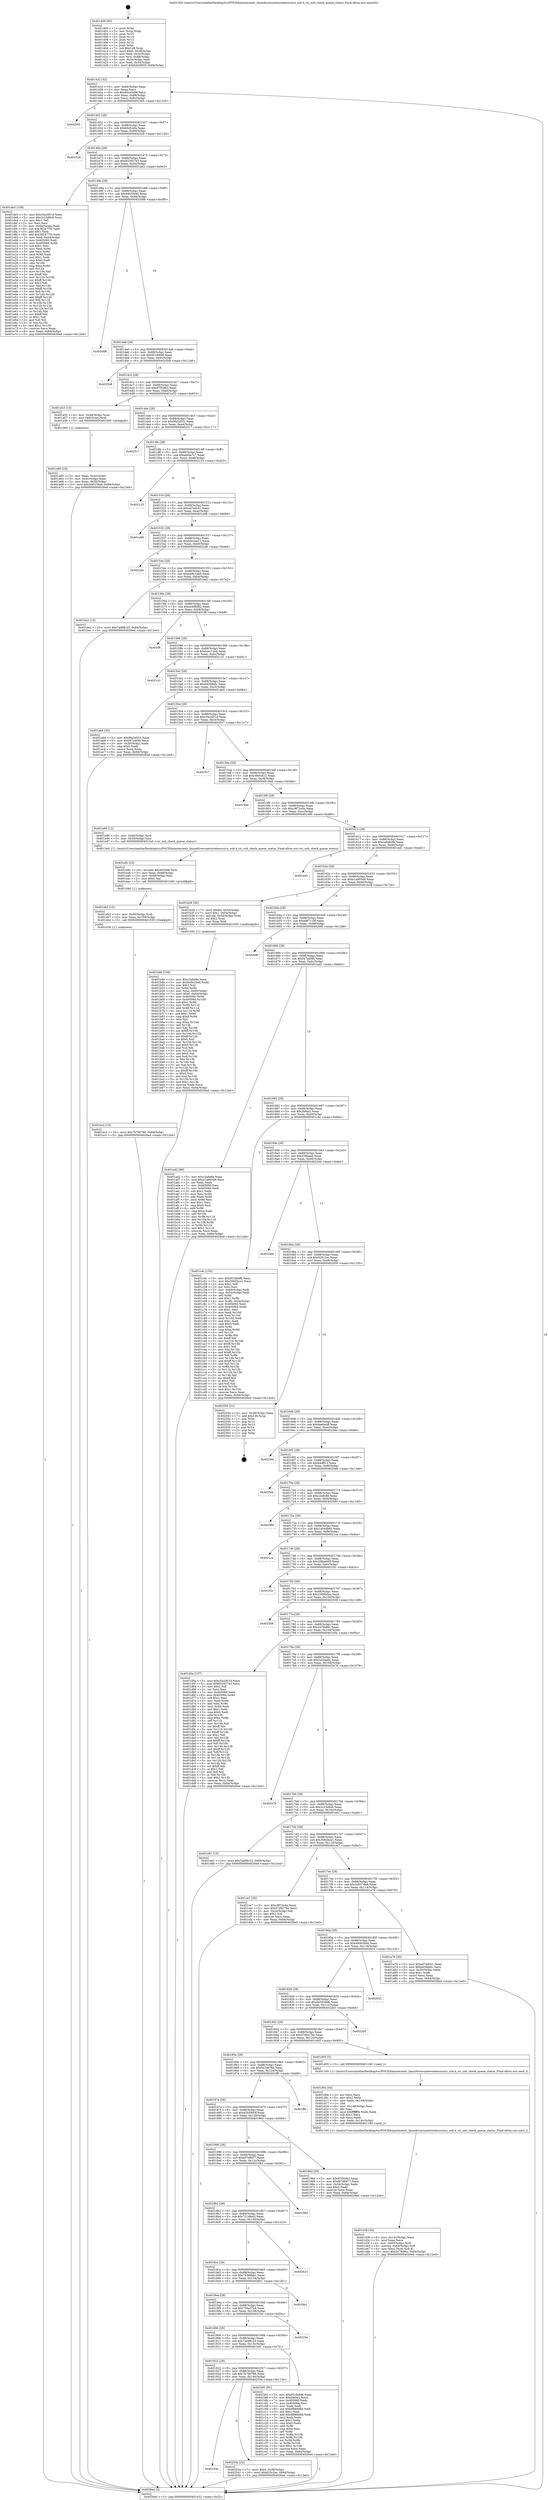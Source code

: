 digraph "0x401400" {
  label = "0x401400 (/mnt/c/Users/mathe/Desktop/tcc/POCII/binaries/extr_linuxdriversnetwirelessrsirsi_usb.h_rsi_usb_check_queue_status_Final-ollvm.out::main(0))"
  labelloc = "t"
  node[shape=record]

  Entry [label="",width=0.3,height=0.3,shape=circle,fillcolor=black,style=filled]
  "0x401432" [label="{
     0x401432 [32]\l
     | [instrs]\l
     &nbsp;&nbsp;0x401432 \<+6\>: mov -0x84(%rbp),%eax\l
     &nbsp;&nbsp;0x401438 \<+2\>: mov %eax,%ecx\l
     &nbsp;&nbsp;0x40143a \<+6\>: sub $0x80ce5c98,%ecx\l
     &nbsp;&nbsp;0x401440 \<+6\>: mov %eax,-0x88(%rbp)\l
     &nbsp;&nbsp;0x401446 \<+6\>: mov %ecx,-0x8c(%rbp)\l
     &nbsp;&nbsp;0x40144c \<+6\>: je 0000000000402565 \<main+0x1165\>\l
  }"]
  "0x402565" [label="{
     0x402565\l
  }", style=dashed]
  "0x401452" [label="{
     0x401452 [28]\l
     | [instrs]\l
     &nbsp;&nbsp;0x401452 \<+5\>: jmp 0000000000401457 \<main+0x57\>\l
     &nbsp;&nbsp;0x401457 \<+6\>: mov -0x88(%rbp),%eax\l
     &nbsp;&nbsp;0x40145d \<+5\>: sub $0x80cfc40a,%eax\l
     &nbsp;&nbsp;0x401462 \<+6\>: mov %eax,-0x90(%rbp)\l
     &nbsp;&nbsp;0x401468 \<+6\>: je 0000000000402526 \<main+0x1126\>\l
  }"]
  Exit [label="",width=0.3,height=0.3,shape=circle,fillcolor=black,style=filled,peripheries=2]
  "0x402526" [label="{
     0x402526\l
  }", style=dashed]
  "0x40146e" [label="{
     0x40146e [28]\l
     | [instrs]\l
     &nbsp;&nbsp;0x40146e \<+5\>: jmp 0000000000401473 \<main+0x73\>\l
     &nbsp;&nbsp;0x401473 \<+6\>: mov -0x88(%rbp),%eax\l
     &nbsp;&nbsp;0x401479 \<+5\>: sub $0x93292743,%eax\l
     &nbsp;&nbsp;0x40147e \<+6\>: mov %eax,-0x94(%rbp)\l
     &nbsp;&nbsp;0x401484 \<+6\>: je 0000000000401de3 \<main+0x9e3\>\l
  }"]
  "0x40193e" [label="{
     0x40193e\l
  }", style=dashed]
  "0x401de3" [label="{
     0x401de3 [158]\l
     | [instrs]\l
     &nbsp;&nbsp;0x401de3 \<+5\>: mov $0xc5a2d51d,%eax\l
     &nbsp;&nbsp;0x401de8 \<+5\>: mov $0x2c23d9c6,%ecx\l
     &nbsp;&nbsp;0x401ded \<+2\>: mov $0x1,%dl\l
     &nbsp;&nbsp;0x401def \<+2\>: xor %esi,%esi\l
     &nbsp;&nbsp;0x401df1 \<+3\>: mov -0x64(%rbp),%edi\l
     &nbsp;&nbsp;0x401df4 \<+6\>: sub $0x392477f3,%edi\l
     &nbsp;&nbsp;0x401dfa \<+3\>: add $0x1,%edi\l
     &nbsp;&nbsp;0x401dfd \<+6\>: add $0x392477f3,%edi\l
     &nbsp;&nbsp;0x401e03 \<+3\>: mov %edi,-0x64(%rbp)\l
     &nbsp;&nbsp;0x401e06 \<+7\>: mov 0x405060,%edi\l
     &nbsp;&nbsp;0x401e0d \<+8\>: mov 0x405064,%r8d\l
     &nbsp;&nbsp;0x401e15 \<+3\>: sub $0x1,%esi\l
     &nbsp;&nbsp;0x401e18 \<+3\>: mov %edi,%r9d\l
     &nbsp;&nbsp;0x401e1b \<+3\>: add %esi,%r9d\l
     &nbsp;&nbsp;0x401e1e \<+4\>: imul %r9d,%edi\l
     &nbsp;&nbsp;0x401e22 \<+3\>: and $0x1,%edi\l
     &nbsp;&nbsp;0x401e25 \<+3\>: cmp $0x0,%edi\l
     &nbsp;&nbsp;0x401e28 \<+4\>: sete %r10b\l
     &nbsp;&nbsp;0x401e2c \<+4\>: cmp $0xa,%r8d\l
     &nbsp;&nbsp;0x401e30 \<+4\>: setl %r11b\l
     &nbsp;&nbsp;0x401e34 \<+3\>: mov %r10b,%bl\l
     &nbsp;&nbsp;0x401e37 \<+3\>: xor $0xff,%bl\l
     &nbsp;&nbsp;0x401e3a \<+3\>: mov %r11b,%r14b\l
     &nbsp;&nbsp;0x401e3d \<+4\>: xor $0xff,%r14b\l
     &nbsp;&nbsp;0x401e41 \<+3\>: xor $0x1,%dl\l
     &nbsp;&nbsp;0x401e44 \<+3\>: mov %bl,%r15b\l
     &nbsp;&nbsp;0x401e47 \<+4\>: and $0xff,%r15b\l
     &nbsp;&nbsp;0x401e4b \<+3\>: and %dl,%r10b\l
     &nbsp;&nbsp;0x401e4e \<+3\>: mov %r14b,%r12b\l
     &nbsp;&nbsp;0x401e51 \<+4\>: and $0xff,%r12b\l
     &nbsp;&nbsp;0x401e55 \<+3\>: and %dl,%r11b\l
     &nbsp;&nbsp;0x401e58 \<+3\>: or %r10b,%r15b\l
     &nbsp;&nbsp;0x401e5b \<+3\>: or %r11b,%r12b\l
     &nbsp;&nbsp;0x401e5e \<+3\>: xor %r12b,%r15b\l
     &nbsp;&nbsp;0x401e61 \<+3\>: or %r14b,%bl\l
     &nbsp;&nbsp;0x401e64 \<+3\>: xor $0xff,%bl\l
     &nbsp;&nbsp;0x401e67 \<+3\>: or $0x1,%dl\l
     &nbsp;&nbsp;0x401e6a \<+2\>: and %dl,%bl\l
     &nbsp;&nbsp;0x401e6c \<+3\>: or %bl,%r15b\l
     &nbsp;&nbsp;0x401e6f \<+4\>: test $0x1,%r15b\l
     &nbsp;&nbsp;0x401e73 \<+3\>: cmovne %ecx,%eax\l
     &nbsp;&nbsp;0x401e76 \<+6\>: mov %eax,-0x84(%rbp)\l
     &nbsp;&nbsp;0x401e7c \<+5\>: jmp 00000000004026ed \<main+0x12ed\>\l
  }"]
  "0x40148a" [label="{
     0x40148a [28]\l
     | [instrs]\l
     &nbsp;&nbsp;0x40148a \<+5\>: jmp 000000000040148f \<main+0x8f\>\l
     &nbsp;&nbsp;0x40148f \<+6\>: mov -0x88(%rbp),%eax\l
     &nbsp;&nbsp;0x401495 \<+5\>: sub $0x9405f440,%eax\l
     &nbsp;&nbsp;0x40149a \<+6\>: mov %eax,-0x98(%rbp)\l
     &nbsp;&nbsp;0x4014a0 \<+6\>: je 0000000000402088 \<main+0xc88\>\l
  }"]
  "0x40253a" [label="{
     0x40253a [22]\l
     | [instrs]\l
     &nbsp;&nbsp;0x40253a \<+7\>: movl $0x0,-0x38(%rbp)\l
     &nbsp;&nbsp;0x402541 \<+10\>: movl $0x825c2ac,-0x84(%rbp)\l
     &nbsp;&nbsp;0x40254b \<+5\>: jmp 00000000004026ed \<main+0x12ed\>\l
  }"]
  "0x402088" [label="{
     0x402088\l
  }", style=dashed]
  "0x4014a6" [label="{
     0x4014a6 [28]\l
     | [instrs]\l
     &nbsp;&nbsp;0x4014a6 \<+5\>: jmp 00000000004014ab \<main+0xab\>\l
     &nbsp;&nbsp;0x4014ab \<+6\>: mov -0x88(%rbp),%eax\l
     &nbsp;&nbsp;0x4014b1 \<+5\>: sub $0x951fe9d6,%eax\l
     &nbsp;&nbsp;0x4014b6 \<+6\>: mov %eax,-0x9c(%rbp)\l
     &nbsp;&nbsp;0x4014bc \<+6\>: je 00000000004025b8 \<main+0x11b8\>\l
  }"]
  "0x401ec2" [label="{
     0x401ec2 [15]\l
     | [instrs]\l
     &nbsp;&nbsp;0x401ec2 \<+10\>: movl $0x7b780786,-0x84(%rbp)\l
     &nbsp;&nbsp;0x401ecc \<+5\>: jmp 00000000004026ed \<main+0x12ed\>\l
  }"]
  "0x4025b8" [label="{
     0x4025b8\l
  }", style=dashed]
  "0x4014c2" [label="{
     0x4014c2 [28]\l
     | [instrs]\l
     &nbsp;&nbsp;0x4014c2 \<+5\>: jmp 00000000004014c7 \<main+0xc7\>\l
     &nbsp;&nbsp;0x4014c7 \<+6\>: mov -0x88(%rbp),%eax\l
     &nbsp;&nbsp;0x4014cd \<+5\>: sub $0x97f53fe3,%eax\l
     &nbsp;&nbsp;0x4014d2 \<+6\>: mov %eax,-0xa0(%rbp)\l
     &nbsp;&nbsp;0x4014d8 \<+6\>: je 0000000000401a53 \<main+0x653\>\l
  }"]
  "0x401eb3" [label="{
     0x401eb3 [15]\l
     | [instrs]\l
     &nbsp;&nbsp;0x401eb3 \<+4\>: mov -0x60(%rbp),%rdi\l
     &nbsp;&nbsp;0x401eb7 \<+6\>: mov %eax,-0x150(%rbp)\l
     &nbsp;&nbsp;0x401ebd \<+5\>: call 0000000000401030 \<free@plt\>\l
     | [calls]\l
     &nbsp;&nbsp;0x401030 \{1\} (unknown)\l
  }"]
  "0x401a53" [label="{
     0x401a53 [13]\l
     | [instrs]\l
     &nbsp;&nbsp;0x401a53 \<+4\>: mov -0x48(%rbp),%rax\l
     &nbsp;&nbsp;0x401a57 \<+4\>: mov 0x8(%rax),%rdi\l
     &nbsp;&nbsp;0x401a5b \<+5\>: call 0000000000401060 \<atoi@plt\>\l
     | [calls]\l
     &nbsp;&nbsp;0x401060 \{1\} (unknown)\l
  }"]
  "0x4014de" [label="{
     0x4014de [28]\l
     | [instrs]\l
     &nbsp;&nbsp;0x4014de \<+5\>: jmp 00000000004014e3 \<main+0xe3\>\l
     &nbsp;&nbsp;0x4014e3 \<+6\>: mov -0x88(%rbp),%eax\l
     &nbsp;&nbsp;0x4014e9 \<+5\>: sub $0x9fa2d551,%eax\l
     &nbsp;&nbsp;0x4014ee \<+6\>: mov %eax,-0xa4(%rbp)\l
     &nbsp;&nbsp;0x4014f4 \<+6\>: je 0000000000402517 \<main+0x1117\>\l
  }"]
  "0x401e9c" [label="{
     0x401e9c [23]\l
     | [instrs]\l
     &nbsp;&nbsp;0x401e9c \<+10\>: movabs $0x4030d6,%rdi\l
     &nbsp;&nbsp;0x401ea6 \<+3\>: mov %eax,-0x68(%rbp)\l
     &nbsp;&nbsp;0x401ea9 \<+3\>: mov -0x68(%rbp),%esi\l
     &nbsp;&nbsp;0x401eac \<+2\>: mov $0x0,%al\l
     &nbsp;&nbsp;0x401eae \<+5\>: call 0000000000401040 \<printf@plt\>\l
     | [calls]\l
     &nbsp;&nbsp;0x401040 \{1\} (unknown)\l
  }"]
  "0x402517" [label="{
     0x402517\l
  }", style=dashed]
  "0x4014fa" [label="{
     0x4014fa [28]\l
     | [instrs]\l
     &nbsp;&nbsp;0x4014fa \<+5\>: jmp 00000000004014ff \<main+0xff\>\l
     &nbsp;&nbsp;0x4014ff \<+6\>: mov -0x88(%rbp),%eax\l
     &nbsp;&nbsp;0x401505 \<+5\>: sub $0xabf4a7c7,%eax\l
     &nbsp;&nbsp;0x40150a \<+6\>: mov %eax,-0xa8(%rbp)\l
     &nbsp;&nbsp;0x401510 \<+6\>: je 0000000000402123 \<main+0xd23\>\l
  }"]
  "0x401d36" [label="{
     0x401d36 [36]\l
     | [instrs]\l
     &nbsp;&nbsp;0x401d36 \<+6\>: mov -0x14c(%rbp),%ecx\l
     &nbsp;&nbsp;0x401d3c \<+3\>: imul %eax,%ecx\l
     &nbsp;&nbsp;0x401d3f \<+4\>: mov -0x60(%rbp),%rdi\l
     &nbsp;&nbsp;0x401d43 \<+4\>: movslq -0x64(%rbp),%r8\l
     &nbsp;&nbsp;0x401d47 \<+4\>: mov %ecx,(%rdi,%r8,4)\l
     &nbsp;&nbsp;0x401d4b \<+10\>: movl $0x247fb96c,-0x84(%rbp)\l
     &nbsp;&nbsp;0x401d55 \<+5\>: jmp 00000000004026ed \<main+0x12ed\>\l
  }"]
  "0x402123" [label="{
     0x402123\l
  }", style=dashed]
  "0x401516" [label="{
     0x401516 [28]\l
     | [instrs]\l
     &nbsp;&nbsp;0x401516 \<+5\>: jmp 000000000040151b \<main+0x11b\>\l
     &nbsp;&nbsp;0x40151b \<+6\>: mov -0x88(%rbp),%eax\l
     &nbsp;&nbsp;0x401521 \<+5\>: sub $0xad7edc41,%eax\l
     &nbsp;&nbsp;0x401526 \<+6\>: mov %eax,-0xac(%rbp)\l
     &nbsp;&nbsp;0x40152c \<+6\>: je 0000000000401a96 \<main+0x696\>\l
  }"]
  "0x401d0a" [label="{
     0x401d0a [44]\l
     | [instrs]\l
     &nbsp;&nbsp;0x401d0a \<+2\>: xor %ecx,%ecx\l
     &nbsp;&nbsp;0x401d0c \<+5\>: mov $0x2,%edx\l
     &nbsp;&nbsp;0x401d11 \<+6\>: mov %edx,-0x148(%rbp)\l
     &nbsp;&nbsp;0x401d17 \<+1\>: cltd\l
     &nbsp;&nbsp;0x401d18 \<+6\>: mov -0x148(%rbp),%esi\l
     &nbsp;&nbsp;0x401d1e \<+2\>: idiv %esi\l
     &nbsp;&nbsp;0x401d20 \<+6\>: imul $0xfffffffe,%edx,%edx\l
     &nbsp;&nbsp;0x401d26 \<+3\>: sub $0x1,%ecx\l
     &nbsp;&nbsp;0x401d29 \<+2\>: sub %ecx,%edx\l
     &nbsp;&nbsp;0x401d2b \<+6\>: mov %edx,-0x14c(%rbp)\l
     &nbsp;&nbsp;0x401d31 \<+5\>: call 0000000000401160 \<next_i\>\l
     | [calls]\l
     &nbsp;&nbsp;0x401160 \{1\} (/mnt/c/Users/mathe/Desktop/tcc/POCII/binaries/extr_linuxdriversnetwirelessrsirsi_usb.h_rsi_usb_check_queue_status_Final-ollvm.out::next_i)\l
  }"]
  "0x401a96" [label="{
     0x401a96\l
  }", style=dashed]
  "0x401532" [label="{
     0x401532 [28]\l
     | [instrs]\l
     &nbsp;&nbsp;0x401532 \<+5\>: jmp 0000000000401537 \<main+0x137\>\l
     &nbsp;&nbsp;0x401537 \<+6\>: mov -0x88(%rbp),%eax\l
     &nbsp;&nbsp;0x40153d \<+5\>: sub $0xb3e2ee11,%eax\l
     &nbsp;&nbsp;0x401542 \<+6\>: mov %eax,-0xb0(%rbp)\l
     &nbsp;&nbsp;0x401548 \<+6\>: je 00000000004022a6 \<main+0xea6\>\l
  }"]
  "0x401922" [label="{
     0x401922 [28]\l
     | [instrs]\l
     &nbsp;&nbsp;0x401922 \<+5\>: jmp 0000000000401927 \<main+0x527\>\l
     &nbsp;&nbsp;0x401927 \<+6\>: mov -0x88(%rbp),%eax\l
     &nbsp;&nbsp;0x40192d \<+5\>: sub $0x7b780786,%eax\l
     &nbsp;&nbsp;0x401932 \<+6\>: mov %eax,-0x140(%rbp)\l
     &nbsp;&nbsp;0x401938 \<+6\>: je 000000000040253a \<main+0x113a\>\l
  }"]
  "0x4022a6" [label="{
     0x4022a6\l
  }", style=dashed]
  "0x40154e" [label="{
     0x40154e [28]\l
     | [instrs]\l
     &nbsp;&nbsp;0x40154e \<+5\>: jmp 0000000000401553 \<main+0x153\>\l
     &nbsp;&nbsp;0x401553 \<+6\>: mov -0x88(%rbp),%eax\l
     &nbsp;&nbsp;0x401559 \<+5\>: sub $0xb49c1be6,%eax\l
     &nbsp;&nbsp;0x40155e \<+6\>: mov %eax,-0xb4(%rbp)\l
     &nbsp;&nbsp;0x401564 \<+6\>: je 0000000000401be2 \<main+0x7e2\>\l
  }"]
  "0x401bf1" [label="{
     0x401bf1 [91]\l
     | [instrs]\l
     &nbsp;&nbsp;0x401bf1 \<+5\>: mov $0x951fe9d6,%eax\l
     &nbsp;&nbsp;0x401bf6 \<+5\>: mov $0x2bfda2,%ecx\l
     &nbsp;&nbsp;0x401bfb \<+7\>: mov 0x405060,%edx\l
     &nbsp;&nbsp;0x401c02 \<+7\>: mov 0x405064,%esi\l
     &nbsp;&nbsp;0x401c09 \<+2\>: mov %edx,%edi\l
     &nbsp;&nbsp;0x401c0b \<+6\>: sub $0x4f888d8d,%edi\l
     &nbsp;&nbsp;0x401c11 \<+3\>: sub $0x1,%edi\l
     &nbsp;&nbsp;0x401c14 \<+6\>: add $0x4f888d8d,%edi\l
     &nbsp;&nbsp;0x401c1a \<+3\>: imul %edi,%edx\l
     &nbsp;&nbsp;0x401c1d \<+3\>: and $0x1,%edx\l
     &nbsp;&nbsp;0x401c20 \<+3\>: cmp $0x0,%edx\l
     &nbsp;&nbsp;0x401c23 \<+4\>: sete %r8b\l
     &nbsp;&nbsp;0x401c27 \<+3\>: cmp $0xa,%esi\l
     &nbsp;&nbsp;0x401c2a \<+4\>: setl %r9b\l
     &nbsp;&nbsp;0x401c2e \<+3\>: mov %r8b,%r10b\l
     &nbsp;&nbsp;0x401c31 \<+3\>: and %r9b,%r10b\l
     &nbsp;&nbsp;0x401c34 \<+3\>: xor %r9b,%r8b\l
     &nbsp;&nbsp;0x401c37 \<+3\>: or %r8b,%r10b\l
     &nbsp;&nbsp;0x401c3a \<+4\>: test $0x1,%r10b\l
     &nbsp;&nbsp;0x401c3e \<+3\>: cmovne %ecx,%eax\l
     &nbsp;&nbsp;0x401c41 \<+6\>: mov %eax,-0x84(%rbp)\l
     &nbsp;&nbsp;0x401c47 \<+5\>: jmp 00000000004026ed \<main+0x12ed\>\l
  }"]
  "0x401be2" [label="{
     0x401be2 [15]\l
     | [instrs]\l
     &nbsp;&nbsp;0x401be2 \<+10\>: movl $0x7ad98c23,-0x84(%rbp)\l
     &nbsp;&nbsp;0x401bec \<+5\>: jmp 00000000004026ed \<main+0x12ed\>\l
  }"]
  "0x40156a" [label="{
     0x40156a [28]\l
     | [instrs]\l
     &nbsp;&nbsp;0x40156a \<+5\>: jmp 000000000040156f \<main+0x16f\>\l
     &nbsp;&nbsp;0x40156f \<+6\>: mov -0x88(%rbp),%eax\l
     &nbsp;&nbsp;0x401575 \<+5\>: sub $0xbcbf8982,%eax\l
     &nbsp;&nbsp;0x40157a \<+6\>: mov %eax,-0xb8(%rbp)\l
     &nbsp;&nbsp;0x401580 \<+6\>: je 0000000000401fff \<main+0xbff\>\l
  }"]
  "0x401906" [label="{
     0x401906 [28]\l
     | [instrs]\l
     &nbsp;&nbsp;0x401906 \<+5\>: jmp 000000000040190b \<main+0x50b\>\l
     &nbsp;&nbsp;0x40190b \<+6\>: mov -0x88(%rbp),%eax\l
     &nbsp;&nbsp;0x401911 \<+5\>: sub $0x7ad98c23,%eax\l
     &nbsp;&nbsp;0x401916 \<+6\>: mov %eax,-0x13c(%rbp)\l
     &nbsp;&nbsp;0x40191c \<+6\>: je 0000000000401bf1 \<main+0x7f1\>\l
  }"]
  "0x401fff" [label="{
     0x401fff\l
  }", style=dashed]
  "0x401586" [label="{
     0x401586 [28]\l
     | [instrs]\l
     &nbsp;&nbsp;0x401586 \<+5\>: jmp 000000000040158b \<main+0x18b\>\l
     &nbsp;&nbsp;0x40158b \<+6\>: mov -0x88(%rbp),%eax\l
     &nbsp;&nbsp;0x401591 \<+5\>: sub $0xbcec12bb,%eax\l
     &nbsp;&nbsp;0x401596 \<+6\>: mov %eax,-0xbc(%rbp)\l
     &nbsp;&nbsp;0x40159c \<+6\>: je 0000000000402141 \<main+0xd41\>\l
  }"]
  "0x40233e" [label="{
     0x40233e\l
  }", style=dashed]
  "0x402141" [label="{
     0x402141\l
  }", style=dashed]
  "0x4015a2" [label="{
     0x4015a2 [28]\l
     | [instrs]\l
     &nbsp;&nbsp;0x4015a2 \<+5\>: jmp 00000000004015a7 \<main+0x1a7\>\l
     &nbsp;&nbsp;0x4015a7 \<+6\>: mov -0x88(%rbp),%eax\l
     &nbsp;&nbsp;0x4015ad \<+5\>: sub $0xbd3fdb0c,%eax\l
     &nbsp;&nbsp;0x4015b2 \<+6\>: mov %eax,-0xc0(%rbp)\l
     &nbsp;&nbsp;0x4015b8 \<+6\>: je 0000000000401ab4 \<main+0x6b4\>\l
  }"]
  "0x4018ea" [label="{
     0x4018ea [28]\l
     | [instrs]\l
     &nbsp;&nbsp;0x4018ea \<+5\>: jmp 00000000004018ef \<main+0x4ef\>\l
     &nbsp;&nbsp;0x4018ef \<+6\>: mov -0x88(%rbp),%eax\l
     &nbsp;&nbsp;0x4018f5 \<+5\>: sub $0x754a37e4,%eax\l
     &nbsp;&nbsp;0x4018fa \<+6\>: mov %eax,-0x138(%rbp)\l
     &nbsp;&nbsp;0x401900 \<+6\>: je 000000000040233e \<main+0xf3e\>\l
  }"]
  "0x401ab4" [label="{
     0x401ab4 [30]\l
     | [instrs]\l
     &nbsp;&nbsp;0x401ab4 \<+5\>: mov $0x9fa2d551,%eax\l
     &nbsp;&nbsp;0x401ab9 \<+5\>: mov $0xf47a4f4b,%ecx\l
     &nbsp;&nbsp;0x401abe \<+3\>: mov -0x30(%rbp),%edx\l
     &nbsp;&nbsp;0x401ac1 \<+3\>: cmp $0x0,%edx\l
     &nbsp;&nbsp;0x401ac4 \<+3\>: cmove %ecx,%eax\l
     &nbsp;&nbsp;0x401ac7 \<+6\>: mov %eax,-0x84(%rbp)\l
     &nbsp;&nbsp;0x401acd \<+5\>: jmp 00000000004026ed \<main+0x12ed\>\l
  }"]
  "0x4015be" [label="{
     0x4015be [28]\l
     | [instrs]\l
     &nbsp;&nbsp;0x4015be \<+5\>: jmp 00000000004015c3 \<main+0x1c3\>\l
     &nbsp;&nbsp;0x4015c3 \<+6\>: mov -0x88(%rbp),%eax\l
     &nbsp;&nbsp;0x4015c9 \<+5\>: sub $0xc5a2d51d,%eax\l
     &nbsp;&nbsp;0x4015ce \<+6\>: mov %eax,-0xc4(%rbp)\l
     &nbsp;&nbsp;0x4015d4 \<+6\>: je 00000000004025c7 \<main+0x11c7\>\l
  }"]
  "0x4026b1" [label="{
     0x4026b1\l
  }", style=dashed]
  "0x4025c7" [label="{
     0x4025c7\l
  }", style=dashed]
  "0x4015da" [label="{
     0x4015da [28]\l
     | [instrs]\l
     &nbsp;&nbsp;0x4015da \<+5\>: jmp 00000000004015df \<main+0x1df\>\l
     &nbsp;&nbsp;0x4015df \<+6\>: mov -0x88(%rbp),%eax\l
     &nbsp;&nbsp;0x4015e5 \<+5\>: sub $0xc860c612,%eax\l
     &nbsp;&nbsp;0x4015ea \<+6\>: mov %eax,-0xc8(%rbp)\l
     &nbsp;&nbsp;0x4015f0 \<+6\>: je 00000000004019dd \<main+0x5dd\>\l
  }"]
  "0x4018ce" [label="{
     0x4018ce [28]\l
     | [instrs]\l
     &nbsp;&nbsp;0x4018ce \<+5\>: jmp 00000000004018d3 \<main+0x4d3\>\l
     &nbsp;&nbsp;0x4018d3 \<+6\>: mov -0x88(%rbp),%eax\l
     &nbsp;&nbsp;0x4018d9 \<+5\>: sub $0x74388bb1,%eax\l
     &nbsp;&nbsp;0x4018de \<+6\>: mov %eax,-0x134(%rbp)\l
     &nbsp;&nbsp;0x4018e4 \<+6\>: je 00000000004026b1 \<main+0x12b1\>\l
  }"]
  "0x4019dd" [label="{
     0x4019dd\l
  }", style=dashed]
  "0x4015f6" [label="{
     0x4015f6 [28]\l
     | [instrs]\l
     &nbsp;&nbsp;0x4015f6 \<+5\>: jmp 00000000004015fb \<main+0x1fb\>\l
     &nbsp;&nbsp;0x4015fb \<+6\>: mov -0x88(%rbp),%eax\l
     &nbsp;&nbsp;0x401601 \<+5\>: sub $0xc9f72e4a,%eax\l
     &nbsp;&nbsp;0x401606 \<+6\>: mov %eax,-0xcc(%rbp)\l
     &nbsp;&nbsp;0x40160c \<+6\>: je 0000000000401e90 \<main+0xa90\>\l
  }"]
  "0x402623" [label="{
     0x402623\l
  }", style=dashed]
  "0x401e90" [label="{
     0x401e90 [12]\l
     | [instrs]\l
     &nbsp;&nbsp;0x401e90 \<+4\>: mov -0x60(%rbp),%rdi\l
     &nbsp;&nbsp;0x401e94 \<+3\>: mov -0x50(%rbp),%esi\l
     &nbsp;&nbsp;0x401e97 \<+5\>: call 00000000004013e0 \<rsi_usb_check_queue_status\>\l
     | [calls]\l
     &nbsp;&nbsp;0x4013e0 \{1\} (/mnt/c/Users/mathe/Desktop/tcc/POCII/binaries/extr_linuxdriversnetwirelessrsirsi_usb.h_rsi_usb_check_queue_status_Final-ollvm.out::rsi_usb_check_queue_status)\l
  }"]
  "0x401612" [label="{
     0x401612 [28]\l
     | [instrs]\l
     &nbsp;&nbsp;0x401612 \<+5\>: jmp 0000000000401617 \<main+0x217\>\l
     &nbsp;&nbsp;0x401617 \<+6\>: mov -0x88(%rbp),%eax\l
     &nbsp;&nbsp;0x40161d \<+5\>: sub $0xce9d63fa,%eax\l
     &nbsp;&nbsp;0x401622 \<+6\>: mov %eax,-0xd0(%rbp)\l
     &nbsp;&nbsp;0x401628 \<+6\>: je 0000000000401ed1 \<main+0xad1\>\l
  }"]
  "0x4018b2" [label="{
     0x4018b2 [28]\l
     | [instrs]\l
     &nbsp;&nbsp;0x4018b2 \<+5\>: jmp 00000000004018b7 \<main+0x4b7\>\l
     &nbsp;&nbsp;0x4018b7 \<+6\>: mov -0x88(%rbp),%eax\l
     &nbsp;&nbsp;0x4018bd \<+5\>: sub $0x7214fe43,%eax\l
     &nbsp;&nbsp;0x4018c2 \<+6\>: mov %eax,-0x130(%rbp)\l
     &nbsp;&nbsp;0x4018c8 \<+6\>: je 0000000000402623 \<main+0x1223\>\l
  }"]
  "0x401ed1" [label="{
     0x401ed1\l
  }", style=dashed]
  "0x40162e" [label="{
     0x40162e [28]\l
     | [instrs]\l
     &nbsp;&nbsp;0x40162e \<+5\>: jmp 0000000000401633 \<main+0x233\>\l
     &nbsp;&nbsp;0x401633 \<+6\>: mov -0x88(%rbp),%eax\l
     &nbsp;&nbsp;0x401639 \<+5\>: sub $0xe1a905d9,%eax\l
     &nbsp;&nbsp;0x40163e \<+6\>: mov %eax,-0xd4(%rbp)\l
     &nbsp;&nbsp;0x401644 \<+6\>: je 0000000000401b28 \<main+0x728\>\l
  }"]
  "0x401982" [label="{
     0x401982\l
  }", style=dashed]
  "0x401b28" [label="{
     0x401b28 [30]\l
     | [instrs]\l
     &nbsp;&nbsp;0x401b28 \<+7\>: movl $0x64,-0x50(%rbp)\l
     &nbsp;&nbsp;0x401b2f \<+7\>: movl $0x1,-0x54(%rbp)\l
     &nbsp;&nbsp;0x401b36 \<+4\>: movslq -0x54(%rbp),%rax\l
     &nbsp;&nbsp;0x401b3a \<+4\>: shl $0x2,%rax\l
     &nbsp;&nbsp;0x401b3e \<+3\>: mov %rax,%rdi\l
     &nbsp;&nbsp;0x401b41 \<+5\>: call 0000000000401050 \<malloc@plt\>\l
     | [calls]\l
     &nbsp;&nbsp;0x401050 \{1\} (unknown)\l
  }"]
  "0x40164a" [label="{
     0x40164a [28]\l
     | [instrs]\l
     &nbsp;&nbsp;0x40164a \<+5\>: jmp 000000000040164f \<main+0x24f\>\l
     &nbsp;&nbsp;0x40164f \<+6\>: mov -0x88(%rbp),%eax\l
     &nbsp;&nbsp;0x401655 \<+5\>: sub $0xe8f7118f,%eax\l
     &nbsp;&nbsp;0x40165a \<+6\>: mov %eax,-0xd8(%rbp)\l
     &nbsp;&nbsp;0x401660 \<+6\>: je 000000000040268f \<main+0x128f\>\l
  }"]
  "0x401b46" [label="{
     0x401b46 [156]\l
     | [instrs]\l
     &nbsp;&nbsp;0x401b46 \<+5\>: mov $0xc2a8e8e,%ecx\l
     &nbsp;&nbsp;0x401b4b \<+5\>: mov $0xb49c1be6,%edx\l
     &nbsp;&nbsp;0x401b50 \<+3\>: mov $0x1,%sil\l
     &nbsp;&nbsp;0x401b53 \<+3\>: xor %r8d,%r8d\l
     &nbsp;&nbsp;0x401b56 \<+4\>: mov %rax,-0x60(%rbp)\l
     &nbsp;&nbsp;0x401b5a \<+7\>: movl $0x0,-0x64(%rbp)\l
     &nbsp;&nbsp;0x401b61 \<+8\>: mov 0x405060,%r9d\l
     &nbsp;&nbsp;0x401b69 \<+8\>: mov 0x405064,%r10d\l
     &nbsp;&nbsp;0x401b71 \<+4\>: sub $0x1,%r8d\l
     &nbsp;&nbsp;0x401b75 \<+3\>: mov %r9d,%r11d\l
     &nbsp;&nbsp;0x401b78 \<+3\>: add %r8d,%r11d\l
     &nbsp;&nbsp;0x401b7b \<+4\>: imul %r11d,%r9d\l
     &nbsp;&nbsp;0x401b7f \<+4\>: and $0x1,%r9d\l
     &nbsp;&nbsp;0x401b83 \<+4\>: cmp $0x0,%r9d\l
     &nbsp;&nbsp;0x401b87 \<+3\>: sete %bl\l
     &nbsp;&nbsp;0x401b8a \<+4\>: cmp $0xa,%r10d\l
     &nbsp;&nbsp;0x401b8e \<+4\>: setl %r14b\l
     &nbsp;&nbsp;0x401b92 \<+3\>: mov %bl,%r15b\l
     &nbsp;&nbsp;0x401b95 \<+4\>: xor $0xff,%r15b\l
     &nbsp;&nbsp;0x401b99 \<+3\>: mov %r14b,%r12b\l
     &nbsp;&nbsp;0x401b9c \<+4\>: xor $0xff,%r12b\l
     &nbsp;&nbsp;0x401ba0 \<+4\>: xor $0x0,%sil\l
     &nbsp;&nbsp;0x401ba4 \<+3\>: mov %r15b,%r13b\l
     &nbsp;&nbsp;0x401ba7 \<+4\>: and $0x0,%r13b\l
     &nbsp;&nbsp;0x401bab \<+3\>: and %sil,%bl\l
     &nbsp;&nbsp;0x401bae \<+3\>: mov %r12b,%al\l
     &nbsp;&nbsp;0x401bb1 \<+2\>: and $0x0,%al\l
     &nbsp;&nbsp;0x401bb3 \<+3\>: and %sil,%r14b\l
     &nbsp;&nbsp;0x401bb6 \<+3\>: or %bl,%r13b\l
     &nbsp;&nbsp;0x401bb9 \<+3\>: or %r14b,%al\l
     &nbsp;&nbsp;0x401bbc \<+3\>: xor %al,%r13b\l
     &nbsp;&nbsp;0x401bbf \<+3\>: or %r12b,%r15b\l
     &nbsp;&nbsp;0x401bc2 \<+4\>: xor $0xff,%r15b\l
     &nbsp;&nbsp;0x401bc6 \<+4\>: or $0x0,%sil\l
     &nbsp;&nbsp;0x401bca \<+3\>: and %sil,%r15b\l
     &nbsp;&nbsp;0x401bcd \<+3\>: or %r15b,%r13b\l
     &nbsp;&nbsp;0x401bd0 \<+4\>: test $0x1,%r13b\l
     &nbsp;&nbsp;0x401bd4 \<+3\>: cmovne %edx,%ecx\l
     &nbsp;&nbsp;0x401bd7 \<+6\>: mov %ecx,-0x84(%rbp)\l
     &nbsp;&nbsp;0x401bdd \<+5\>: jmp 00000000004026ed \<main+0x12ed\>\l
  }"]
  "0x40268f" [label="{
     0x40268f\l
  }", style=dashed]
  "0x401666" [label="{
     0x401666 [28]\l
     | [instrs]\l
     &nbsp;&nbsp;0x401666 \<+5\>: jmp 000000000040166b \<main+0x26b\>\l
     &nbsp;&nbsp;0x40166b \<+6\>: mov -0x88(%rbp),%eax\l
     &nbsp;&nbsp;0x401671 \<+5\>: sub $0xf47a4f4b,%eax\l
     &nbsp;&nbsp;0x401676 \<+6\>: mov %eax,-0xdc(%rbp)\l
     &nbsp;&nbsp;0x40167c \<+6\>: je 0000000000401ad2 \<main+0x6d2\>\l
  }"]
  "0x401a60" [label="{
     0x401a60 [24]\l
     | [instrs]\l
     &nbsp;&nbsp;0x401a60 \<+3\>: mov %eax,-0x4c(%rbp)\l
     &nbsp;&nbsp;0x401a63 \<+3\>: mov -0x4c(%rbp),%eax\l
     &nbsp;&nbsp;0x401a66 \<+3\>: mov %eax,-0x30(%rbp)\l
     &nbsp;&nbsp;0x401a69 \<+10\>: movl $0x3d0378a9,-0x84(%rbp)\l
     &nbsp;&nbsp;0x401a73 \<+5\>: jmp 00000000004026ed \<main+0x12ed\>\l
  }"]
  "0x401ad2" [label="{
     0x401ad2 [86]\l
     | [instrs]\l
     &nbsp;&nbsp;0x401ad2 \<+5\>: mov $0xc2a8e8e,%eax\l
     &nbsp;&nbsp;0x401ad7 \<+5\>: mov $0xe1a905d9,%ecx\l
     &nbsp;&nbsp;0x401adc \<+2\>: xor %edx,%edx\l
     &nbsp;&nbsp;0x401ade \<+7\>: mov 0x405060,%esi\l
     &nbsp;&nbsp;0x401ae5 \<+7\>: mov 0x405064,%edi\l
     &nbsp;&nbsp;0x401aec \<+3\>: sub $0x1,%edx\l
     &nbsp;&nbsp;0x401aef \<+3\>: mov %esi,%r8d\l
     &nbsp;&nbsp;0x401af2 \<+3\>: add %edx,%r8d\l
     &nbsp;&nbsp;0x401af5 \<+4\>: imul %r8d,%esi\l
     &nbsp;&nbsp;0x401af9 \<+3\>: and $0x1,%esi\l
     &nbsp;&nbsp;0x401afc \<+3\>: cmp $0x0,%esi\l
     &nbsp;&nbsp;0x401aff \<+4\>: sete %r9b\l
     &nbsp;&nbsp;0x401b03 \<+3\>: cmp $0xa,%edi\l
     &nbsp;&nbsp;0x401b06 \<+4\>: setl %r10b\l
     &nbsp;&nbsp;0x401b0a \<+3\>: mov %r9b,%r11b\l
     &nbsp;&nbsp;0x401b0d \<+3\>: and %r10b,%r11b\l
     &nbsp;&nbsp;0x401b10 \<+3\>: xor %r10b,%r9b\l
     &nbsp;&nbsp;0x401b13 \<+3\>: or %r9b,%r11b\l
     &nbsp;&nbsp;0x401b16 \<+4\>: test $0x1,%r11b\l
     &nbsp;&nbsp;0x401b1a \<+3\>: cmovne %ecx,%eax\l
     &nbsp;&nbsp;0x401b1d \<+6\>: mov %eax,-0x84(%rbp)\l
     &nbsp;&nbsp;0x401b23 \<+5\>: jmp 00000000004026ed \<main+0x12ed\>\l
  }"]
  "0x401682" [label="{
     0x401682 [28]\l
     | [instrs]\l
     &nbsp;&nbsp;0x401682 \<+5\>: jmp 0000000000401687 \<main+0x287\>\l
     &nbsp;&nbsp;0x401687 \<+6\>: mov -0x88(%rbp),%eax\l
     &nbsp;&nbsp;0x40168d \<+5\>: sub $0x2bfda2,%eax\l
     &nbsp;&nbsp;0x401692 \<+6\>: mov %eax,-0xe0(%rbp)\l
     &nbsp;&nbsp;0x401698 \<+6\>: je 0000000000401c4c \<main+0x84c\>\l
  }"]
  "0x401400" [label="{
     0x401400 [50]\l
     | [instrs]\l
     &nbsp;&nbsp;0x401400 \<+1\>: push %rbp\l
     &nbsp;&nbsp;0x401401 \<+3\>: mov %rsp,%rbp\l
     &nbsp;&nbsp;0x401404 \<+2\>: push %r15\l
     &nbsp;&nbsp;0x401406 \<+2\>: push %r14\l
     &nbsp;&nbsp;0x401408 \<+2\>: push %r13\l
     &nbsp;&nbsp;0x40140a \<+2\>: push %r12\l
     &nbsp;&nbsp;0x40140c \<+1\>: push %rbx\l
     &nbsp;&nbsp;0x40140d \<+7\>: sub $0x148,%rsp\l
     &nbsp;&nbsp;0x401414 \<+7\>: movl $0x0,-0x38(%rbp)\l
     &nbsp;&nbsp;0x40141b \<+3\>: mov %edi,-0x3c(%rbp)\l
     &nbsp;&nbsp;0x40141e \<+4\>: mov %rsi,-0x48(%rbp)\l
     &nbsp;&nbsp;0x401422 \<+3\>: mov -0x3c(%rbp),%edi\l
     &nbsp;&nbsp;0x401425 \<+3\>: mov %edi,-0x34(%rbp)\l
     &nbsp;&nbsp;0x401428 \<+10\>: movl $0x62b5893f,-0x84(%rbp)\l
  }"]
  "0x401c4c" [label="{
     0x401c4c [155]\l
     | [instrs]\l
     &nbsp;&nbsp;0x401c4c \<+5\>: mov $0x951fe9d6,%eax\l
     &nbsp;&nbsp;0x401c51 \<+5\>: mov $0x3062bce1,%ecx\l
     &nbsp;&nbsp;0x401c56 \<+2\>: mov $0x1,%dl\l
     &nbsp;&nbsp;0x401c58 \<+2\>: xor %esi,%esi\l
     &nbsp;&nbsp;0x401c5a \<+3\>: mov -0x64(%rbp),%edi\l
     &nbsp;&nbsp;0x401c5d \<+3\>: cmp -0x54(%rbp),%edi\l
     &nbsp;&nbsp;0x401c60 \<+4\>: setl %r8b\l
     &nbsp;&nbsp;0x401c64 \<+4\>: and $0x1,%r8b\l
     &nbsp;&nbsp;0x401c68 \<+4\>: mov %r8b,-0x2a(%rbp)\l
     &nbsp;&nbsp;0x401c6c \<+7\>: mov 0x405060,%edi\l
     &nbsp;&nbsp;0x401c73 \<+8\>: mov 0x405064,%r9d\l
     &nbsp;&nbsp;0x401c7b \<+3\>: sub $0x1,%esi\l
     &nbsp;&nbsp;0x401c7e \<+3\>: mov %edi,%r10d\l
     &nbsp;&nbsp;0x401c81 \<+3\>: add %esi,%r10d\l
     &nbsp;&nbsp;0x401c84 \<+4\>: imul %r10d,%edi\l
     &nbsp;&nbsp;0x401c88 \<+3\>: and $0x1,%edi\l
     &nbsp;&nbsp;0x401c8b \<+3\>: cmp $0x0,%edi\l
     &nbsp;&nbsp;0x401c8e \<+4\>: sete %r8b\l
     &nbsp;&nbsp;0x401c92 \<+4\>: cmp $0xa,%r9d\l
     &nbsp;&nbsp;0x401c96 \<+4\>: setl %r11b\l
     &nbsp;&nbsp;0x401c9a \<+3\>: mov %r8b,%bl\l
     &nbsp;&nbsp;0x401c9d \<+3\>: xor $0xff,%bl\l
     &nbsp;&nbsp;0x401ca0 \<+3\>: mov %r11b,%r14b\l
     &nbsp;&nbsp;0x401ca3 \<+4\>: xor $0xff,%r14b\l
     &nbsp;&nbsp;0x401ca7 \<+3\>: xor $0x1,%dl\l
     &nbsp;&nbsp;0x401caa \<+3\>: mov %bl,%r15b\l
     &nbsp;&nbsp;0x401cad \<+4\>: and $0xff,%r15b\l
     &nbsp;&nbsp;0x401cb1 \<+3\>: and %dl,%r8b\l
     &nbsp;&nbsp;0x401cb4 \<+3\>: mov %r14b,%r12b\l
     &nbsp;&nbsp;0x401cb7 \<+4\>: and $0xff,%r12b\l
     &nbsp;&nbsp;0x401cbb \<+3\>: and %dl,%r11b\l
     &nbsp;&nbsp;0x401cbe \<+3\>: or %r8b,%r15b\l
     &nbsp;&nbsp;0x401cc1 \<+3\>: or %r11b,%r12b\l
     &nbsp;&nbsp;0x401cc4 \<+3\>: xor %r12b,%r15b\l
     &nbsp;&nbsp;0x401cc7 \<+3\>: or %r14b,%bl\l
     &nbsp;&nbsp;0x401cca \<+3\>: xor $0xff,%bl\l
     &nbsp;&nbsp;0x401ccd \<+3\>: or $0x1,%dl\l
     &nbsp;&nbsp;0x401cd0 \<+2\>: and %dl,%bl\l
     &nbsp;&nbsp;0x401cd2 \<+3\>: or %bl,%r15b\l
     &nbsp;&nbsp;0x401cd5 \<+4\>: test $0x1,%r15b\l
     &nbsp;&nbsp;0x401cd9 \<+3\>: cmovne %ecx,%eax\l
     &nbsp;&nbsp;0x401cdc \<+6\>: mov %eax,-0x84(%rbp)\l
     &nbsp;&nbsp;0x401ce2 \<+5\>: jmp 00000000004026ed \<main+0x12ed\>\l
  }"]
  "0x40169e" [label="{
     0x40169e [28]\l
     | [instrs]\l
     &nbsp;&nbsp;0x40169e \<+5\>: jmp 00000000004016a3 \<main+0x2a3\>\l
     &nbsp;&nbsp;0x4016a3 \<+6\>: mov -0x88(%rbp),%eax\l
     &nbsp;&nbsp;0x4016a9 \<+5\>: sub $0x338baed,%eax\l
     &nbsp;&nbsp;0x4016ae \<+6\>: mov %eax,-0xe4(%rbp)\l
     &nbsp;&nbsp;0x4016b4 \<+6\>: je 00000000004023ed \<main+0xfed\>\l
  }"]
  "0x4026ed" [label="{
     0x4026ed [5]\l
     | [instrs]\l
     &nbsp;&nbsp;0x4026ed \<+5\>: jmp 0000000000401432 \<main+0x32\>\l
  }"]
  "0x4023ed" [label="{
     0x4023ed\l
  }", style=dashed]
  "0x4016ba" [label="{
     0x4016ba [28]\l
     | [instrs]\l
     &nbsp;&nbsp;0x4016ba \<+5\>: jmp 00000000004016bf \<main+0x2bf\>\l
     &nbsp;&nbsp;0x4016bf \<+6\>: mov -0x88(%rbp),%eax\l
     &nbsp;&nbsp;0x4016c5 \<+5\>: sub $0x825c2ac,%eax\l
     &nbsp;&nbsp;0x4016ca \<+6\>: mov %eax,-0xe8(%rbp)\l
     &nbsp;&nbsp;0x4016d0 \<+6\>: je 0000000000402550 \<main+0x1150\>\l
  }"]
  "0x401896" [label="{
     0x401896 [28]\l
     | [instrs]\l
     &nbsp;&nbsp;0x401896 \<+5\>: jmp 000000000040189b \<main+0x49b\>\l
     &nbsp;&nbsp;0x40189b \<+6\>: mov -0x88(%rbp),%eax\l
     &nbsp;&nbsp;0x4018a1 \<+5\>: sub $0x6f7d8977,%eax\l
     &nbsp;&nbsp;0x4018a6 \<+6\>: mov %eax,-0x12c(%rbp)\l
     &nbsp;&nbsp;0x4018ac \<+6\>: je 0000000000401982 \<main+0x582\>\l
  }"]
  "0x402550" [label="{
     0x402550 [21]\l
     | [instrs]\l
     &nbsp;&nbsp;0x402550 \<+3\>: mov -0x38(%rbp),%eax\l
     &nbsp;&nbsp;0x402553 \<+7\>: add $0x148,%rsp\l
     &nbsp;&nbsp;0x40255a \<+1\>: pop %rbx\l
     &nbsp;&nbsp;0x40255b \<+2\>: pop %r12\l
     &nbsp;&nbsp;0x40255d \<+2\>: pop %r13\l
     &nbsp;&nbsp;0x40255f \<+2\>: pop %r14\l
     &nbsp;&nbsp;0x402561 \<+2\>: pop %r15\l
     &nbsp;&nbsp;0x402563 \<+1\>: pop %rbp\l
     &nbsp;&nbsp;0x402564 \<+1\>: ret\l
  }"]
  "0x4016d6" [label="{
     0x4016d6 [28]\l
     | [instrs]\l
     &nbsp;&nbsp;0x4016d6 \<+5\>: jmp 00000000004016db \<main+0x2db\>\l
     &nbsp;&nbsp;0x4016db \<+6\>: mov -0x88(%rbp),%eax\l
     &nbsp;&nbsp;0x4016e1 \<+5\>: sub $0x9ae9ab8,%eax\l
     &nbsp;&nbsp;0x4016e6 \<+6\>: mov %eax,-0xec(%rbp)\l
     &nbsp;&nbsp;0x4016ec \<+6\>: je 00000000004023de \<main+0xfde\>\l
  }"]
  "0x401964" [label="{
     0x401964 [30]\l
     | [instrs]\l
     &nbsp;&nbsp;0x401964 \<+5\>: mov $0x97f53fe3,%eax\l
     &nbsp;&nbsp;0x401969 \<+5\>: mov $0x6f7d8977,%ecx\l
     &nbsp;&nbsp;0x40196e \<+3\>: mov -0x34(%rbp),%edx\l
     &nbsp;&nbsp;0x401971 \<+3\>: cmp $0x2,%edx\l
     &nbsp;&nbsp;0x401974 \<+3\>: cmovne %ecx,%eax\l
     &nbsp;&nbsp;0x401977 \<+6\>: mov %eax,-0x84(%rbp)\l
     &nbsp;&nbsp;0x40197d \<+5\>: jmp 00000000004026ed \<main+0x12ed\>\l
  }"]
  "0x4023de" [label="{
     0x4023de\l
  }", style=dashed]
  "0x4016f2" [label="{
     0x4016f2 [28]\l
     | [instrs]\l
     &nbsp;&nbsp;0x4016f2 \<+5\>: jmp 00000000004016f7 \<main+0x2f7\>\l
     &nbsp;&nbsp;0x4016f7 \<+6\>: mov -0x88(%rbp),%eax\l
     &nbsp;&nbsp;0x4016fd \<+5\>: sub $0xb4dff13,%eax\l
     &nbsp;&nbsp;0x401702 \<+6\>: mov %eax,-0xf0(%rbp)\l
     &nbsp;&nbsp;0x401708 \<+6\>: je 00000000004025eb \<main+0x11eb\>\l
  }"]
  "0x40187a" [label="{
     0x40187a [28]\l
     | [instrs]\l
     &nbsp;&nbsp;0x40187a \<+5\>: jmp 000000000040187f \<main+0x47f\>\l
     &nbsp;&nbsp;0x40187f \<+6\>: mov -0x88(%rbp),%eax\l
     &nbsp;&nbsp;0x401885 \<+5\>: sub $0x62b5893f,%eax\l
     &nbsp;&nbsp;0x40188a \<+6\>: mov %eax,-0x128(%rbp)\l
     &nbsp;&nbsp;0x401890 \<+6\>: je 0000000000401964 \<main+0x564\>\l
  }"]
  "0x4025eb" [label="{
     0x4025eb\l
  }", style=dashed]
  "0x40170e" [label="{
     0x40170e [28]\l
     | [instrs]\l
     &nbsp;&nbsp;0x40170e \<+5\>: jmp 0000000000401713 \<main+0x313\>\l
     &nbsp;&nbsp;0x401713 \<+6\>: mov -0x88(%rbp),%eax\l
     &nbsp;&nbsp;0x401719 \<+5\>: sub $0xc2a8e8e,%eax\l
     &nbsp;&nbsp;0x40171e \<+6\>: mov %eax,-0xf4(%rbp)\l
     &nbsp;&nbsp;0x401724 \<+6\>: je 0000000000402580 \<main+0x1180\>\l
  }"]
  "0x401ff0" [label="{
     0x401ff0\l
  }", style=dashed]
  "0x402580" [label="{
     0x402580\l
  }", style=dashed]
  "0x40172a" [label="{
     0x40172a [28]\l
     | [instrs]\l
     &nbsp;&nbsp;0x40172a \<+5\>: jmp 000000000040172f \<main+0x32f\>\l
     &nbsp;&nbsp;0x40172f \<+6\>: mov -0x88(%rbp),%eax\l
     &nbsp;&nbsp;0x401735 \<+5\>: sub $0x1a04db60,%eax\l
     &nbsp;&nbsp;0x40173a \<+6\>: mov %eax,-0xf8(%rbp)\l
     &nbsp;&nbsp;0x401740 \<+6\>: je 00000000004021ca \<main+0xdca\>\l
  }"]
  "0x40185e" [label="{
     0x40185e [28]\l
     | [instrs]\l
     &nbsp;&nbsp;0x40185e \<+5\>: jmp 0000000000401863 \<main+0x463\>\l
     &nbsp;&nbsp;0x401863 \<+6\>: mov -0x88(%rbp),%eax\l
     &nbsp;&nbsp;0x401869 \<+5\>: sub $0x5a1b676a,%eax\l
     &nbsp;&nbsp;0x40186e \<+6\>: mov %eax,-0x124(%rbp)\l
     &nbsp;&nbsp;0x401874 \<+6\>: je 0000000000401ff0 \<main+0xbf0\>\l
  }"]
  "0x4021ca" [label="{
     0x4021ca\l
  }", style=dashed]
  "0x401746" [label="{
     0x401746 [28]\l
     | [instrs]\l
     &nbsp;&nbsp;0x401746 \<+5\>: jmp 000000000040174b \<main+0x34b\>\l
     &nbsp;&nbsp;0x40174b \<+6\>: mov -0x88(%rbp),%eax\l
     &nbsp;&nbsp;0x401751 \<+5\>: sub $0x208ae945,%eax\l
     &nbsp;&nbsp;0x401756 \<+6\>: mov %eax,-0xfc(%rbp)\l
     &nbsp;&nbsp;0x40175c \<+6\>: je 0000000000401f2c \<main+0xb2c\>\l
  }"]
  "0x401d05" [label="{
     0x401d05 [5]\l
     | [instrs]\l
     &nbsp;&nbsp;0x401d05 \<+5\>: call 0000000000401160 \<next_i\>\l
     | [calls]\l
     &nbsp;&nbsp;0x401160 \{1\} (/mnt/c/Users/mathe/Desktop/tcc/POCII/binaries/extr_linuxdriversnetwirelessrsirsi_usb.h_rsi_usb_check_queue_status_Final-ollvm.out::next_i)\l
  }"]
  "0x401f2c" [label="{
     0x401f2c\l
  }", style=dashed]
  "0x401762" [label="{
     0x401762 [28]\l
     | [instrs]\l
     &nbsp;&nbsp;0x401762 \<+5\>: jmp 0000000000401767 \<main+0x367\>\l
     &nbsp;&nbsp;0x401767 \<+6\>: mov -0x88(%rbp),%eax\l
     &nbsp;&nbsp;0x40176d \<+5\>: sub $0x2389b0aa,%eax\l
     &nbsp;&nbsp;0x401772 \<+6\>: mov %eax,-0x100(%rbp)\l
     &nbsp;&nbsp;0x401778 \<+6\>: je 0000000000402508 \<main+0x1108\>\l
  }"]
  "0x401842" [label="{
     0x401842 [28]\l
     | [instrs]\l
     &nbsp;&nbsp;0x401842 \<+5\>: jmp 0000000000401847 \<main+0x447\>\l
     &nbsp;&nbsp;0x401847 \<+6\>: mov -0x88(%rbp),%eax\l
     &nbsp;&nbsp;0x40184d \<+5\>: sub $0x57d62794,%eax\l
     &nbsp;&nbsp;0x401852 \<+6\>: mov %eax,-0x120(%rbp)\l
     &nbsp;&nbsp;0x401858 \<+6\>: je 0000000000401d05 \<main+0x905\>\l
  }"]
  "0x402508" [label="{
     0x402508\l
  }", style=dashed]
  "0x40177e" [label="{
     0x40177e [28]\l
     | [instrs]\l
     &nbsp;&nbsp;0x40177e \<+5\>: jmp 0000000000401783 \<main+0x383\>\l
     &nbsp;&nbsp;0x401783 \<+6\>: mov -0x88(%rbp),%eax\l
     &nbsp;&nbsp;0x401789 \<+5\>: sub $0x247fb96c,%eax\l
     &nbsp;&nbsp;0x40178e \<+6\>: mov %eax,-0x104(%rbp)\l
     &nbsp;&nbsp;0x401794 \<+6\>: je 0000000000401d5a \<main+0x95a\>\l
  }"]
  "0x4022b5" [label="{
     0x4022b5\l
  }", style=dashed]
  "0x401d5a" [label="{
     0x401d5a [137]\l
     | [instrs]\l
     &nbsp;&nbsp;0x401d5a \<+5\>: mov $0xc5a2d51d,%eax\l
     &nbsp;&nbsp;0x401d5f \<+5\>: mov $0x93292743,%ecx\l
     &nbsp;&nbsp;0x401d64 \<+2\>: mov $0x1,%dl\l
     &nbsp;&nbsp;0x401d66 \<+2\>: xor %esi,%esi\l
     &nbsp;&nbsp;0x401d68 \<+7\>: mov 0x405060,%edi\l
     &nbsp;&nbsp;0x401d6f \<+8\>: mov 0x405064,%r8d\l
     &nbsp;&nbsp;0x401d77 \<+3\>: sub $0x1,%esi\l
     &nbsp;&nbsp;0x401d7a \<+3\>: mov %edi,%r9d\l
     &nbsp;&nbsp;0x401d7d \<+3\>: add %esi,%r9d\l
     &nbsp;&nbsp;0x401d80 \<+4\>: imul %r9d,%edi\l
     &nbsp;&nbsp;0x401d84 \<+3\>: and $0x1,%edi\l
     &nbsp;&nbsp;0x401d87 \<+3\>: cmp $0x0,%edi\l
     &nbsp;&nbsp;0x401d8a \<+4\>: sete %r10b\l
     &nbsp;&nbsp;0x401d8e \<+4\>: cmp $0xa,%r8d\l
     &nbsp;&nbsp;0x401d92 \<+4\>: setl %r11b\l
     &nbsp;&nbsp;0x401d96 \<+3\>: mov %r10b,%bl\l
     &nbsp;&nbsp;0x401d99 \<+3\>: xor $0xff,%bl\l
     &nbsp;&nbsp;0x401d9c \<+3\>: mov %r11b,%r14b\l
     &nbsp;&nbsp;0x401d9f \<+4\>: xor $0xff,%r14b\l
     &nbsp;&nbsp;0x401da3 \<+3\>: xor $0x1,%dl\l
     &nbsp;&nbsp;0x401da6 \<+3\>: mov %bl,%r15b\l
     &nbsp;&nbsp;0x401da9 \<+4\>: and $0xff,%r15b\l
     &nbsp;&nbsp;0x401dad \<+3\>: and %dl,%r10b\l
     &nbsp;&nbsp;0x401db0 \<+3\>: mov %r14b,%r12b\l
     &nbsp;&nbsp;0x401db3 \<+4\>: and $0xff,%r12b\l
     &nbsp;&nbsp;0x401db7 \<+3\>: and %dl,%r11b\l
     &nbsp;&nbsp;0x401dba \<+3\>: or %r10b,%r15b\l
     &nbsp;&nbsp;0x401dbd \<+3\>: or %r11b,%r12b\l
     &nbsp;&nbsp;0x401dc0 \<+3\>: xor %r12b,%r15b\l
     &nbsp;&nbsp;0x401dc3 \<+3\>: or %r14b,%bl\l
     &nbsp;&nbsp;0x401dc6 \<+3\>: xor $0xff,%bl\l
     &nbsp;&nbsp;0x401dc9 \<+3\>: or $0x1,%dl\l
     &nbsp;&nbsp;0x401dcc \<+2\>: and %dl,%bl\l
     &nbsp;&nbsp;0x401dce \<+3\>: or %bl,%r15b\l
     &nbsp;&nbsp;0x401dd1 \<+4\>: test $0x1,%r15b\l
     &nbsp;&nbsp;0x401dd5 \<+3\>: cmovne %ecx,%eax\l
     &nbsp;&nbsp;0x401dd8 \<+6\>: mov %eax,-0x84(%rbp)\l
     &nbsp;&nbsp;0x401dde \<+5\>: jmp 00000000004026ed \<main+0x12ed\>\l
  }"]
  "0x40179a" [label="{
     0x40179a [28]\l
     | [instrs]\l
     &nbsp;&nbsp;0x40179a \<+5\>: jmp 000000000040179f \<main+0x39f\>\l
     &nbsp;&nbsp;0x40179f \<+6\>: mov -0x88(%rbp),%eax\l
     &nbsp;&nbsp;0x4017a5 \<+5\>: sub $0x2ac0aedc,%eax\l
     &nbsp;&nbsp;0x4017aa \<+6\>: mov %eax,-0x108(%rbp)\l
     &nbsp;&nbsp;0x4017b0 \<+6\>: je 0000000000402476 \<main+0x1076\>\l
  }"]
  "0x401826" [label="{
     0x401826 [28]\l
     | [instrs]\l
     &nbsp;&nbsp;0x401826 \<+5\>: jmp 000000000040182b \<main+0x42b\>\l
     &nbsp;&nbsp;0x40182b \<+6\>: mov -0x88(%rbp),%eax\l
     &nbsp;&nbsp;0x401831 \<+5\>: sub $0x543538d6,%eax\l
     &nbsp;&nbsp;0x401836 \<+6\>: mov %eax,-0x11c(%rbp)\l
     &nbsp;&nbsp;0x40183c \<+6\>: je 00000000004022b5 \<main+0xeb5\>\l
  }"]
  "0x402476" [label="{
     0x402476\l
  }", style=dashed]
  "0x4017b6" [label="{
     0x4017b6 [28]\l
     | [instrs]\l
     &nbsp;&nbsp;0x4017b6 \<+5\>: jmp 00000000004017bb \<main+0x3bb\>\l
     &nbsp;&nbsp;0x4017bb \<+6\>: mov -0x88(%rbp),%eax\l
     &nbsp;&nbsp;0x4017c1 \<+5\>: sub $0x2c23d9c6,%eax\l
     &nbsp;&nbsp;0x4017c6 \<+6\>: mov %eax,-0x10c(%rbp)\l
     &nbsp;&nbsp;0x4017cc \<+6\>: je 0000000000401e81 \<main+0xa81\>\l
  }"]
  "0x402632" [label="{
     0x402632\l
  }", style=dashed]
  "0x401e81" [label="{
     0x401e81 [15]\l
     | [instrs]\l
     &nbsp;&nbsp;0x401e81 \<+10\>: movl $0x7ad98c23,-0x84(%rbp)\l
     &nbsp;&nbsp;0x401e8b \<+5\>: jmp 00000000004026ed \<main+0x12ed\>\l
  }"]
  "0x4017d2" [label="{
     0x4017d2 [28]\l
     | [instrs]\l
     &nbsp;&nbsp;0x4017d2 \<+5\>: jmp 00000000004017d7 \<main+0x3d7\>\l
     &nbsp;&nbsp;0x4017d7 \<+6\>: mov -0x88(%rbp),%eax\l
     &nbsp;&nbsp;0x4017dd \<+5\>: sub $0x3062bce1,%eax\l
     &nbsp;&nbsp;0x4017e2 \<+6\>: mov %eax,-0x110(%rbp)\l
     &nbsp;&nbsp;0x4017e8 \<+6\>: je 0000000000401ce7 \<main+0x8e7\>\l
  }"]
  "0x40180a" [label="{
     0x40180a [28]\l
     | [instrs]\l
     &nbsp;&nbsp;0x40180a \<+5\>: jmp 000000000040180f \<main+0x40f\>\l
     &nbsp;&nbsp;0x40180f \<+6\>: mov -0x88(%rbp),%eax\l
     &nbsp;&nbsp;0x401815 \<+5\>: sub $0x40063464,%eax\l
     &nbsp;&nbsp;0x40181a \<+6\>: mov %eax,-0x118(%rbp)\l
     &nbsp;&nbsp;0x401820 \<+6\>: je 0000000000402632 \<main+0x1232\>\l
  }"]
  "0x401ce7" [label="{
     0x401ce7 [30]\l
     | [instrs]\l
     &nbsp;&nbsp;0x401ce7 \<+5\>: mov $0xc9f72e4a,%eax\l
     &nbsp;&nbsp;0x401cec \<+5\>: mov $0x57d62794,%ecx\l
     &nbsp;&nbsp;0x401cf1 \<+3\>: mov -0x2a(%rbp),%dl\l
     &nbsp;&nbsp;0x401cf4 \<+3\>: test $0x1,%dl\l
     &nbsp;&nbsp;0x401cf7 \<+3\>: cmovne %ecx,%eax\l
     &nbsp;&nbsp;0x401cfa \<+6\>: mov %eax,-0x84(%rbp)\l
     &nbsp;&nbsp;0x401d00 \<+5\>: jmp 00000000004026ed \<main+0x12ed\>\l
  }"]
  "0x4017ee" [label="{
     0x4017ee [28]\l
     | [instrs]\l
     &nbsp;&nbsp;0x4017ee \<+5\>: jmp 00000000004017f3 \<main+0x3f3\>\l
     &nbsp;&nbsp;0x4017f3 \<+6\>: mov -0x88(%rbp),%eax\l
     &nbsp;&nbsp;0x4017f9 \<+5\>: sub $0x3d0378a9,%eax\l
     &nbsp;&nbsp;0x4017fe \<+6\>: mov %eax,-0x114(%rbp)\l
     &nbsp;&nbsp;0x401804 \<+6\>: je 0000000000401a78 \<main+0x678\>\l
  }"]
  "0x401a78" [label="{
     0x401a78 [30]\l
     | [instrs]\l
     &nbsp;&nbsp;0x401a78 \<+5\>: mov $0xad7edc41,%eax\l
     &nbsp;&nbsp;0x401a7d \<+5\>: mov $0xbd3fdb0c,%ecx\l
     &nbsp;&nbsp;0x401a82 \<+3\>: mov -0x30(%rbp),%edx\l
     &nbsp;&nbsp;0x401a85 \<+3\>: cmp $0x1,%edx\l
     &nbsp;&nbsp;0x401a88 \<+3\>: cmovl %ecx,%eax\l
     &nbsp;&nbsp;0x401a8b \<+6\>: mov %eax,-0x84(%rbp)\l
     &nbsp;&nbsp;0x401a91 \<+5\>: jmp 00000000004026ed \<main+0x12ed\>\l
  }"]
  Entry -> "0x401400" [label=" 1"]
  "0x401432" -> "0x402565" [label=" 0"]
  "0x401432" -> "0x401452" [label=" 20"]
  "0x402550" -> Exit [label=" 1"]
  "0x401452" -> "0x402526" [label=" 0"]
  "0x401452" -> "0x40146e" [label=" 20"]
  "0x40253a" -> "0x4026ed" [label=" 1"]
  "0x40146e" -> "0x401de3" [label=" 1"]
  "0x40146e" -> "0x40148a" [label=" 19"]
  "0x401922" -> "0x40193e" [label=" 0"]
  "0x40148a" -> "0x402088" [label=" 0"]
  "0x40148a" -> "0x4014a6" [label=" 19"]
  "0x401922" -> "0x40253a" [label=" 1"]
  "0x4014a6" -> "0x4025b8" [label=" 0"]
  "0x4014a6" -> "0x4014c2" [label=" 19"]
  "0x401ec2" -> "0x4026ed" [label=" 1"]
  "0x4014c2" -> "0x401a53" [label=" 1"]
  "0x4014c2" -> "0x4014de" [label=" 18"]
  "0x401eb3" -> "0x401ec2" [label=" 1"]
  "0x4014de" -> "0x402517" [label=" 0"]
  "0x4014de" -> "0x4014fa" [label=" 18"]
  "0x401e9c" -> "0x401eb3" [label=" 1"]
  "0x4014fa" -> "0x402123" [label=" 0"]
  "0x4014fa" -> "0x401516" [label=" 18"]
  "0x401e90" -> "0x401e9c" [label=" 1"]
  "0x401516" -> "0x401a96" [label=" 0"]
  "0x401516" -> "0x401532" [label=" 18"]
  "0x401e81" -> "0x4026ed" [label=" 1"]
  "0x401532" -> "0x4022a6" [label=" 0"]
  "0x401532" -> "0x40154e" [label=" 18"]
  "0x401de3" -> "0x4026ed" [label=" 1"]
  "0x40154e" -> "0x401be2" [label=" 1"]
  "0x40154e" -> "0x40156a" [label=" 17"]
  "0x401d5a" -> "0x4026ed" [label=" 1"]
  "0x40156a" -> "0x401fff" [label=" 0"]
  "0x40156a" -> "0x401586" [label=" 17"]
  "0x401d0a" -> "0x401d36" [label=" 1"]
  "0x401586" -> "0x402141" [label=" 0"]
  "0x401586" -> "0x4015a2" [label=" 17"]
  "0x401d05" -> "0x401d0a" [label=" 1"]
  "0x4015a2" -> "0x401ab4" [label=" 1"]
  "0x4015a2" -> "0x4015be" [label=" 16"]
  "0x401c4c" -> "0x4026ed" [label=" 2"]
  "0x4015be" -> "0x4025c7" [label=" 0"]
  "0x4015be" -> "0x4015da" [label=" 16"]
  "0x401bf1" -> "0x4026ed" [label=" 2"]
  "0x4015da" -> "0x4019dd" [label=" 0"]
  "0x4015da" -> "0x4015f6" [label=" 16"]
  "0x401906" -> "0x401bf1" [label=" 2"]
  "0x4015f6" -> "0x401e90" [label=" 1"]
  "0x4015f6" -> "0x401612" [label=" 15"]
  "0x401d36" -> "0x4026ed" [label=" 1"]
  "0x401612" -> "0x401ed1" [label=" 0"]
  "0x401612" -> "0x40162e" [label=" 15"]
  "0x4018ea" -> "0x40233e" [label=" 0"]
  "0x40162e" -> "0x401b28" [label=" 1"]
  "0x40162e" -> "0x40164a" [label=" 14"]
  "0x401ce7" -> "0x4026ed" [label=" 2"]
  "0x40164a" -> "0x40268f" [label=" 0"]
  "0x40164a" -> "0x401666" [label=" 14"]
  "0x4018ce" -> "0x4026b1" [label=" 0"]
  "0x401666" -> "0x401ad2" [label=" 1"]
  "0x401666" -> "0x401682" [label=" 13"]
  "0x401906" -> "0x401922" [label=" 1"]
  "0x401682" -> "0x401c4c" [label=" 2"]
  "0x401682" -> "0x40169e" [label=" 11"]
  "0x4018b2" -> "0x4018ce" [label=" 3"]
  "0x40169e" -> "0x4023ed" [label=" 0"]
  "0x40169e" -> "0x4016ba" [label=" 11"]
  "0x4018b2" -> "0x402623" [label=" 0"]
  "0x4016ba" -> "0x402550" [label=" 1"]
  "0x4016ba" -> "0x4016d6" [label=" 10"]
  "0x4018ea" -> "0x401906" [label=" 3"]
  "0x4016d6" -> "0x4023de" [label=" 0"]
  "0x4016d6" -> "0x4016f2" [label=" 10"]
  "0x401896" -> "0x4018b2" [label=" 3"]
  "0x4016f2" -> "0x4025eb" [label=" 0"]
  "0x4016f2" -> "0x40170e" [label=" 10"]
  "0x4018ce" -> "0x4018ea" [label=" 3"]
  "0x40170e" -> "0x402580" [label=" 0"]
  "0x40170e" -> "0x40172a" [label=" 10"]
  "0x401be2" -> "0x4026ed" [label=" 1"]
  "0x40172a" -> "0x4021ca" [label=" 0"]
  "0x40172a" -> "0x401746" [label=" 10"]
  "0x401b28" -> "0x401b46" [label=" 1"]
  "0x401746" -> "0x401f2c" [label=" 0"]
  "0x401746" -> "0x401762" [label=" 10"]
  "0x401ad2" -> "0x4026ed" [label=" 1"]
  "0x401762" -> "0x402508" [label=" 0"]
  "0x401762" -> "0x40177e" [label=" 10"]
  "0x401a78" -> "0x4026ed" [label=" 1"]
  "0x40177e" -> "0x401d5a" [label=" 1"]
  "0x40177e" -> "0x40179a" [label=" 9"]
  "0x401a60" -> "0x4026ed" [label=" 1"]
  "0x40179a" -> "0x402476" [label=" 0"]
  "0x40179a" -> "0x4017b6" [label=" 9"]
  "0x4026ed" -> "0x401432" [label=" 19"]
  "0x4017b6" -> "0x401e81" [label=" 1"]
  "0x4017b6" -> "0x4017d2" [label=" 8"]
  "0x401400" -> "0x401432" [label=" 1"]
  "0x4017d2" -> "0x401ce7" [label=" 2"]
  "0x4017d2" -> "0x4017ee" [label=" 6"]
  "0x40187a" -> "0x401896" [label=" 3"]
  "0x4017ee" -> "0x401a78" [label=" 1"]
  "0x4017ee" -> "0x40180a" [label=" 5"]
  "0x401964" -> "0x4026ed" [label=" 1"]
  "0x40180a" -> "0x402632" [label=" 0"]
  "0x40180a" -> "0x401826" [label=" 5"]
  "0x401a53" -> "0x401a60" [label=" 1"]
  "0x401826" -> "0x4022b5" [label=" 0"]
  "0x401826" -> "0x401842" [label=" 5"]
  "0x401ab4" -> "0x4026ed" [label=" 1"]
  "0x401842" -> "0x401d05" [label=" 1"]
  "0x401842" -> "0x40185e" [label=" 4"]
  "0x401b46" -> "0x4026ed" [label=" 1"]
  "0x40185e" -> "0x401ff0" [label=" 0"]
  "0x40185e" -> "0x40187a" [label=" 4"]
  "0x401896" -> "0x401982" [label=" 0"]
  "0x40187a" -> "0x401964" [label=" 1"]
}
